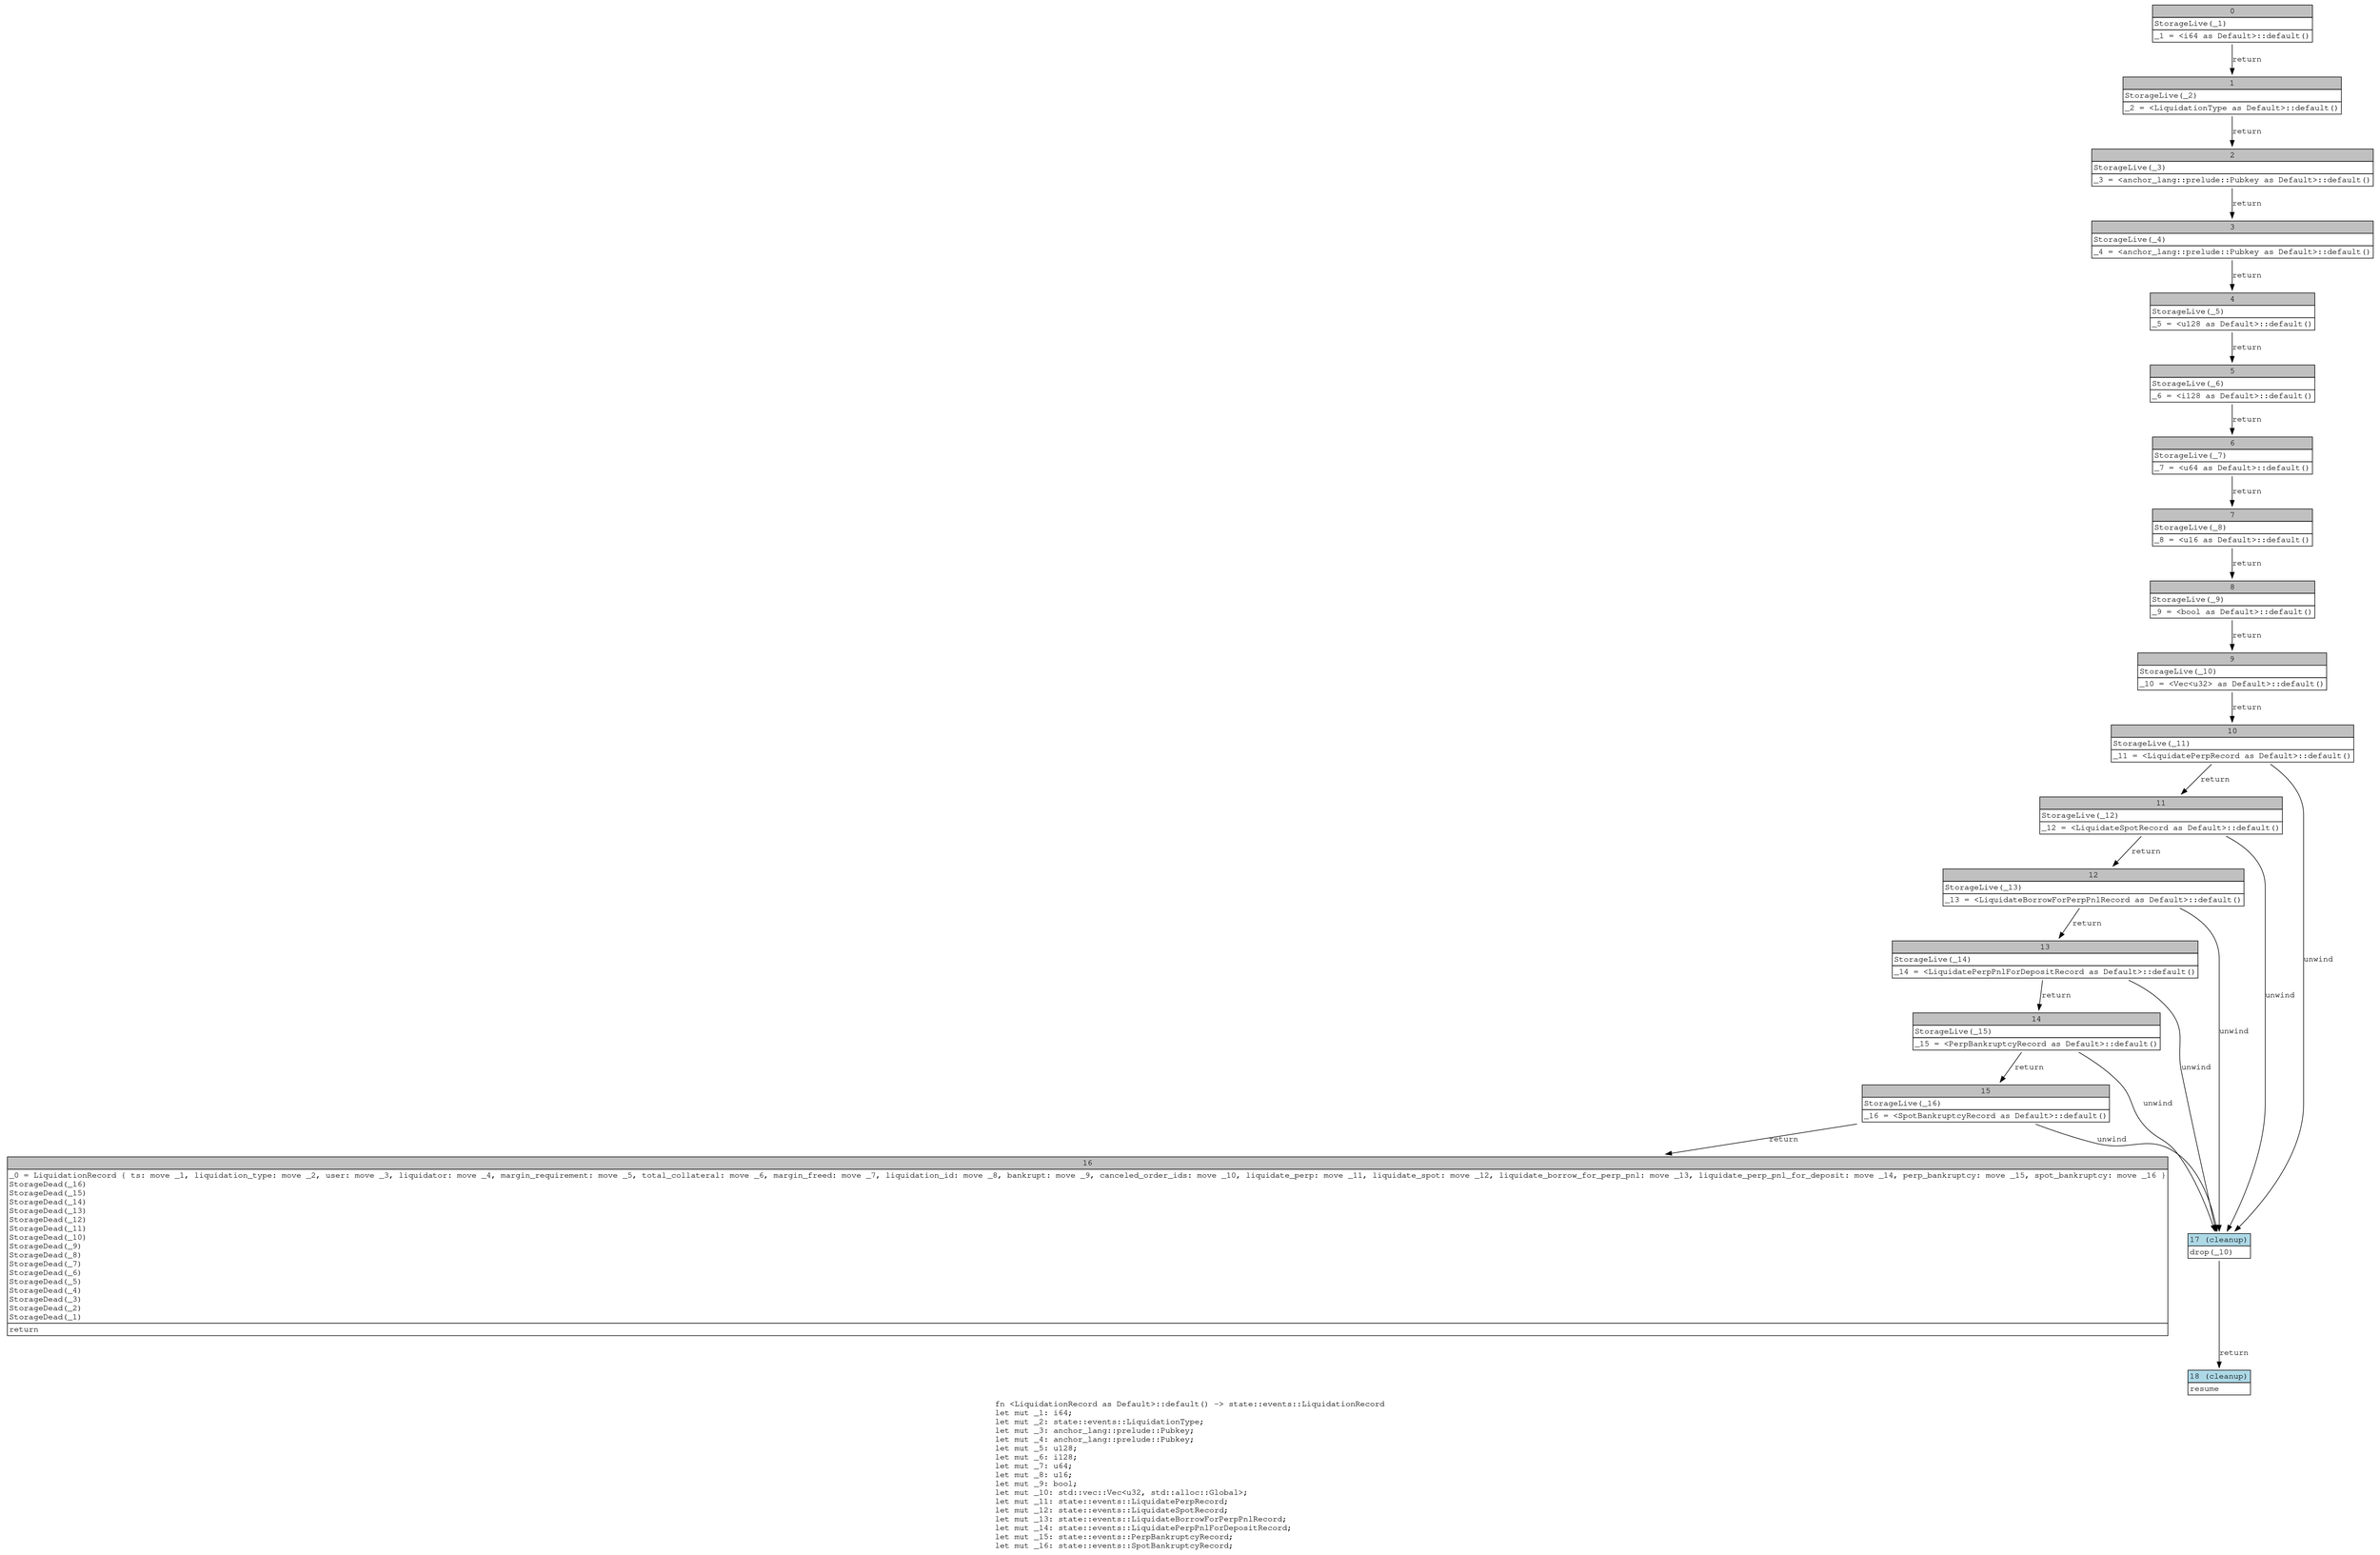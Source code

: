 digraph Mir_0_15705 {
    graph [fontname="Courier, monospace"];
    node [fontname="Courier, monospace"];
    edge [fontname="Courier, monospace"];
    label=<fn &lt;LiquidationRecord as Default&gt;::default() -&gt; state::events::LiquidationRecord<br align="left"/>let mut _1: i64;<br align="left"/>let mut _2: state::events::LiquidationType;<br align="left"/>let mut _3: anchor_lang::prelude::Pubkey;<br align="left"/>let mut _4: anchor_lang::prelude::Pubkey;<br align="left"/>let mut _5: u128;<br align="left"/>let mut _6: i128;<br align="left"/>let mut _7: u64;<br align="left"/>let mut _8: u16;<br align="left"/>let mut _9: bool;<br align="left"/>let mut _10: std::vec::Vec&lt;u32, std::alloc::Global&gt;;<br align="left"/>let mut _11: state::events::LiquidatePerpRecord;<br align="left"/>let mut _12: state::events::LiquidateSpotRecord;<br align="left"/>let mut _13: state::events::LiquidateBorrowForPerpPnlRecord;<br align="left"/>let mut _14: state::events::LiquidatePerpPnlForDepositRecord;<br align="left"/>let mut _15: state::events::PerpBankruptcyRecord;<br align="left"/>let mut _16: state::events::SpotBankruptcyRecord;<br align="left"/>>;
    bb0__0_15705 [shape="none", label=<<table border="0" cellborder="1" cellspacing="0"><tr><td bgcolor="gray" align="center" colspan="1">0</td></tr><tr><td align="left" balign="left">StorageLive(_1)<br/></td></tr><tr><td align="left">_1 = &lt;i64 as Default&gt;::default()</td></tr></table>>];
    bb1__0_15705 [shape="none", label=<<table border="0" cellborder="1" cellspacing="0"><tr><td bgcolor="gray" align="center" colspan="1">1</td></tr><tr><td align="left" balign="left">StorageLive(_2)<br/></td></tr><tr><td align="left">_2 = &lt;LiquidationType as Default&gt;::default()</td></tr></table>>];
    bb2__0_15705 [shape="none", label=<<table border="0" cellborder="1" cellspacing="0"><tr><td bgcolor="gray" align="center" colspan="1">2</td></tr><tr><td align="left" balign="left">StorageLive(_3)<br/></td></tr><tr><td align="left">_3 = &lt;anchor_lang::prelude::Pubkey as Default&gt;::default()</td></tr></table>>];
    bb3__0_15705 [shape="none", label=<<table border="0" cellborder="1" cellspacing="0"><tr><td bgcolor="gray" align="center" colspan="1">3</td></tr><tr><td align="left" balign="left">StorageLive(_4)<br/></td></tr><tr><td align="left">_4 = &lt;anchor_lang::prelude::Pubkey as Default&gt;::default()</td></tr></table>>];
    bb4__0_15705 [shape="none", label=<<table border="0" cellborder="1" cellspacing="0"><tr><td bgcolor="gray" align="center" colspan="1">4</td></tr><tr><td align="left" balign="left">StorageLive(_5)<br/></td></tr><tr><td align="left">_5 = &lt;u128 as Default&gt;::default()</td></tr></table>>];
    bb5__0_15705 [shape="none", label=<<table border="0" cellborder="1" cellspacing="0"><tr><td bgcolor="gray" align="center" colspan="1">5</td></tr><tr><td align="left" balign="left">StorageLive(_6)<br/></td></tr><tr><td align="left">_6 = &lt;i128 as Default&gt;::default()</td></tr></table>>];
    bb6__0_15705 [shape="none", label=<<table border="0" cellborder="1" cellspacing="0"><tr><td bgcolor="gray" align="center" colspan="1">6</td></tr><tr><td align="left" balign="left">StorageLive(_7)<br/></td></tr><tr><td align="left">_7 = &lt;u64 as Default&gt;::default()</td></tr></table>>];
    bb7__0_15705 [shape="none", label=<<table border="0" cellborder="1" cellspacing="0"><tr><td bgcolor="gray" align="center" colspan="1">7</td></tr><tr><td align="left" balign="left">StorageLive(_8)<br/></td></tr><tr><td align="left">_8 = &lt;u16 as Default&gt;::default()</td></tr></table>>];
    bb8__0_15705 [shape="none", label=<<table border="0" cellborder="1" cellspacing="0"><tr><td bgcolor="gray" align="center" colspan="1">8</td></tr><tr><td align="left" balign="left">StorageLive(_9)<br/></td></tr><tr><td align="left">_9 = &lt;bool as Default&gt;::default()</td></tr></table>>];
    bb9__0_15705 [shape="none", label=<<table border="0" cellborder="1" cellspacing="0"><tr><td bgcolor="gray" align="center" colspan="1">9</td></tr><tr><td align="left" balign="left">StorageLive(_10)<br/></td></tr><tr><td align="left">_10 = &lt;Vec&lt;u32&gt; as Default&gt;::default()</td></tr></table>>];
    bb10__0_15705 [shape="none", label=<<table border="0" cellborder="1" cellspacing="0"><tr><td bgcolor="gray" align="center" colspan="1">10</td></tr><tr><td align="left" balign="left">StorageLive(_11)<br/></td></tr><tr><td align="left">_11 = &lt;LiquidatePerpRecord as Default&gt;::default()</td></tr></table>>];
    bb11__0_15705 [shape="none", label=<<table border="0" cellborder="1" cellspacing="0"><tr><td bgcolor="gray" align="center" colspan="1">11</td></tr><tr><td align="left" balign="left">StorageLive(_12)<br/></td></tr><tr><td align="left">_12 = &lt;LiquidateSpotRecord as Default&gt;::default()</td></tr></table>>];
    bb12__0_15705 [shape="none", label=<<table border="0" cellborder="1" cellspacing="0"><tr><td bgcolor="gray" align="center" colspan="1">12</td></tr><tr><td align="left" balign="left">StorageLive(_13)<br/></td></tr><tr><td align="left">_13 = &lt;LiquidateBorrowForPerpPnlRecord as Default&gt;::default()</td></tr></table>>];
    bb13__0_15705 [shape="none", label=<<table border="0" cellborder="1" cellspacing="0"><tr><td bgcolor="gray" align="center" colspan="1">13</td></tr><tr><td align="left" balign="left">StorageLive(_14)<br/></td></tr><tr><td align="left">_14 = &lt;LiquidatePerpPnlForDepositRecord as Default&gt;::default()</td></tr></table>>];
    bb14__0_15705 [shape="none", label=<<table border="0" cellborder="1" cellspacing="0"><tr><td bgcolor="gray" align="center" colspan="1">14</td></tr><tr><td align="left" balign="left">StorageLive(_15)<br/></td></tr><tr><td align="left">_15 = &lt;PerpBankruptcyRecord as Default&gt;::default()</td></tr></table>>];
    bb15__0_15705 [shape="none", label=<<table border="0" cellborder="1" cellspacing="0"><tr><td bgcolor="gray" align="center" colspan="1">15</td></tr><tr><td align="left" balign="left">StorageLive(_16)<br/></td></tr><tr><td align="left">_16 = &lt;SpotBankruptcyRecord as Default&gt;::default()</td></tr></table>>];
    bb16__0_15705 [shape="none", label=<<table border="0" cellborder="1" cellspacing="0"><tr><td bgcolor="gray" align="center" colspan="1">16</td></tr><tr><td align="left" balign="left">_0 = LiquidationRecord { ts: move _1, liquidation_type: move _2, user: move _3, liquidator: move _4, margin_requirement: move _5, total_collateral: move _6, margin_freed: move _7, liquidation_id: move _8, bankrupt: move _9, canceled_order_ids: move _10, liquidate_perp: move _11, liquidate_spot: move _12, liquidate_borrow_for_perp_pnl: move _13, liquidate_perp_pnl_for_deposit: move _14, perp_bankruptcy: move _15, spot_bankruptcy: move _16 }<br/>StorageDead(_16)<br/>StorageDead(_15)<br/>StorageDead(_14)<br/>StorageDead(_13)<br/>StorageDead(_12)<br/>StorageDead(_11)<br/>StorageDead(_10)<br/>StorageDead(_9)<br/>StorageDead(_8)<br/>StorageDead(_7)<br/>StorageDead(_6)<br/>StorageDead(_5)<br/>StorageDead(_4)<br/>StorageDead(_3)<br/>StorageDead(_2)<br/>StorageDead(_1)<br/></td></tr><tr><td align="left">return</td></tr></table>>];
    bb17__0_15705 [shape="none", label=<<table border="0" cellborder="1" cellspacing="0"><tr><td bgcolor="lightblue" align="center" colspan="1">17 (cleanup)</td></tr><tr><td align="left">drop(_10)</td></tr></table>>];
    bb18__0_15705 [shape="none", label=<<table border="0" cellborder="1" cellspacing="0"><tr><td bgcolor="lightblue" align="center" colspan="1">18 (cleanup)</td></tr><tr><td align="left">resume</td></tr></table>>];
    bb0__0_15705 -> bb1__0_15705 [label="return"];
    bb1__0_15705 -> bb2__0_15705 [label="return"];
    bb2__0_15705 -> bb3__0_15705 [label="return"];
    bb3__0_15705 -> bb4__0_15705 [label="return"];
    bb4__0_15705 -> bb5__0_15705 [label="return"];
    bb5__0_15705 -> bb6__0_15705 [label="return"];
    bb6__0_15705 -> bb7__0_15705 [label="return"];
    bb7__0_15705 -> bb8__0_15705 [label="return"];
    bb8__0_15705 -> bb9__0_15705 [label="return"];
    bb9__0_15705 -> bb10__0_15705 [label="return"];
    bb10__0_15705 -> bb11__0_15705 [label="return"];
    bb10__0_15705 -> bb17__0_15705 [label="unwind"];
    bb11__0_15705 -> bb12__0_15705 [label="return"];
    bb11__0_15705 -> bb17__0_15705 [label="unwind"];
    bb12__0_15705 -> bb13__0_15705 [label="return"];
    bb12__0_15705 -> bb17__0_15705 [label="unwind"];
    bb13__0_15705 -> bb14__0_15705 [label="return"];
    bb13__0_15705 -> bb17__0_15705 [label="unwind"];
    bb14__0_15705 -> bb15__0_15705 [label="return"];
    bb14__0_15705 -> bb17__0_15705 [label="unwind"];
    bb15__0_15705 -> bb16__0_15705 [label="return"];
    bb15__0_15705 -> bb17__0_15705 [label="unwind"];
    bb17__0_15705 -> bb18__0_15705 [label="return"];
}
